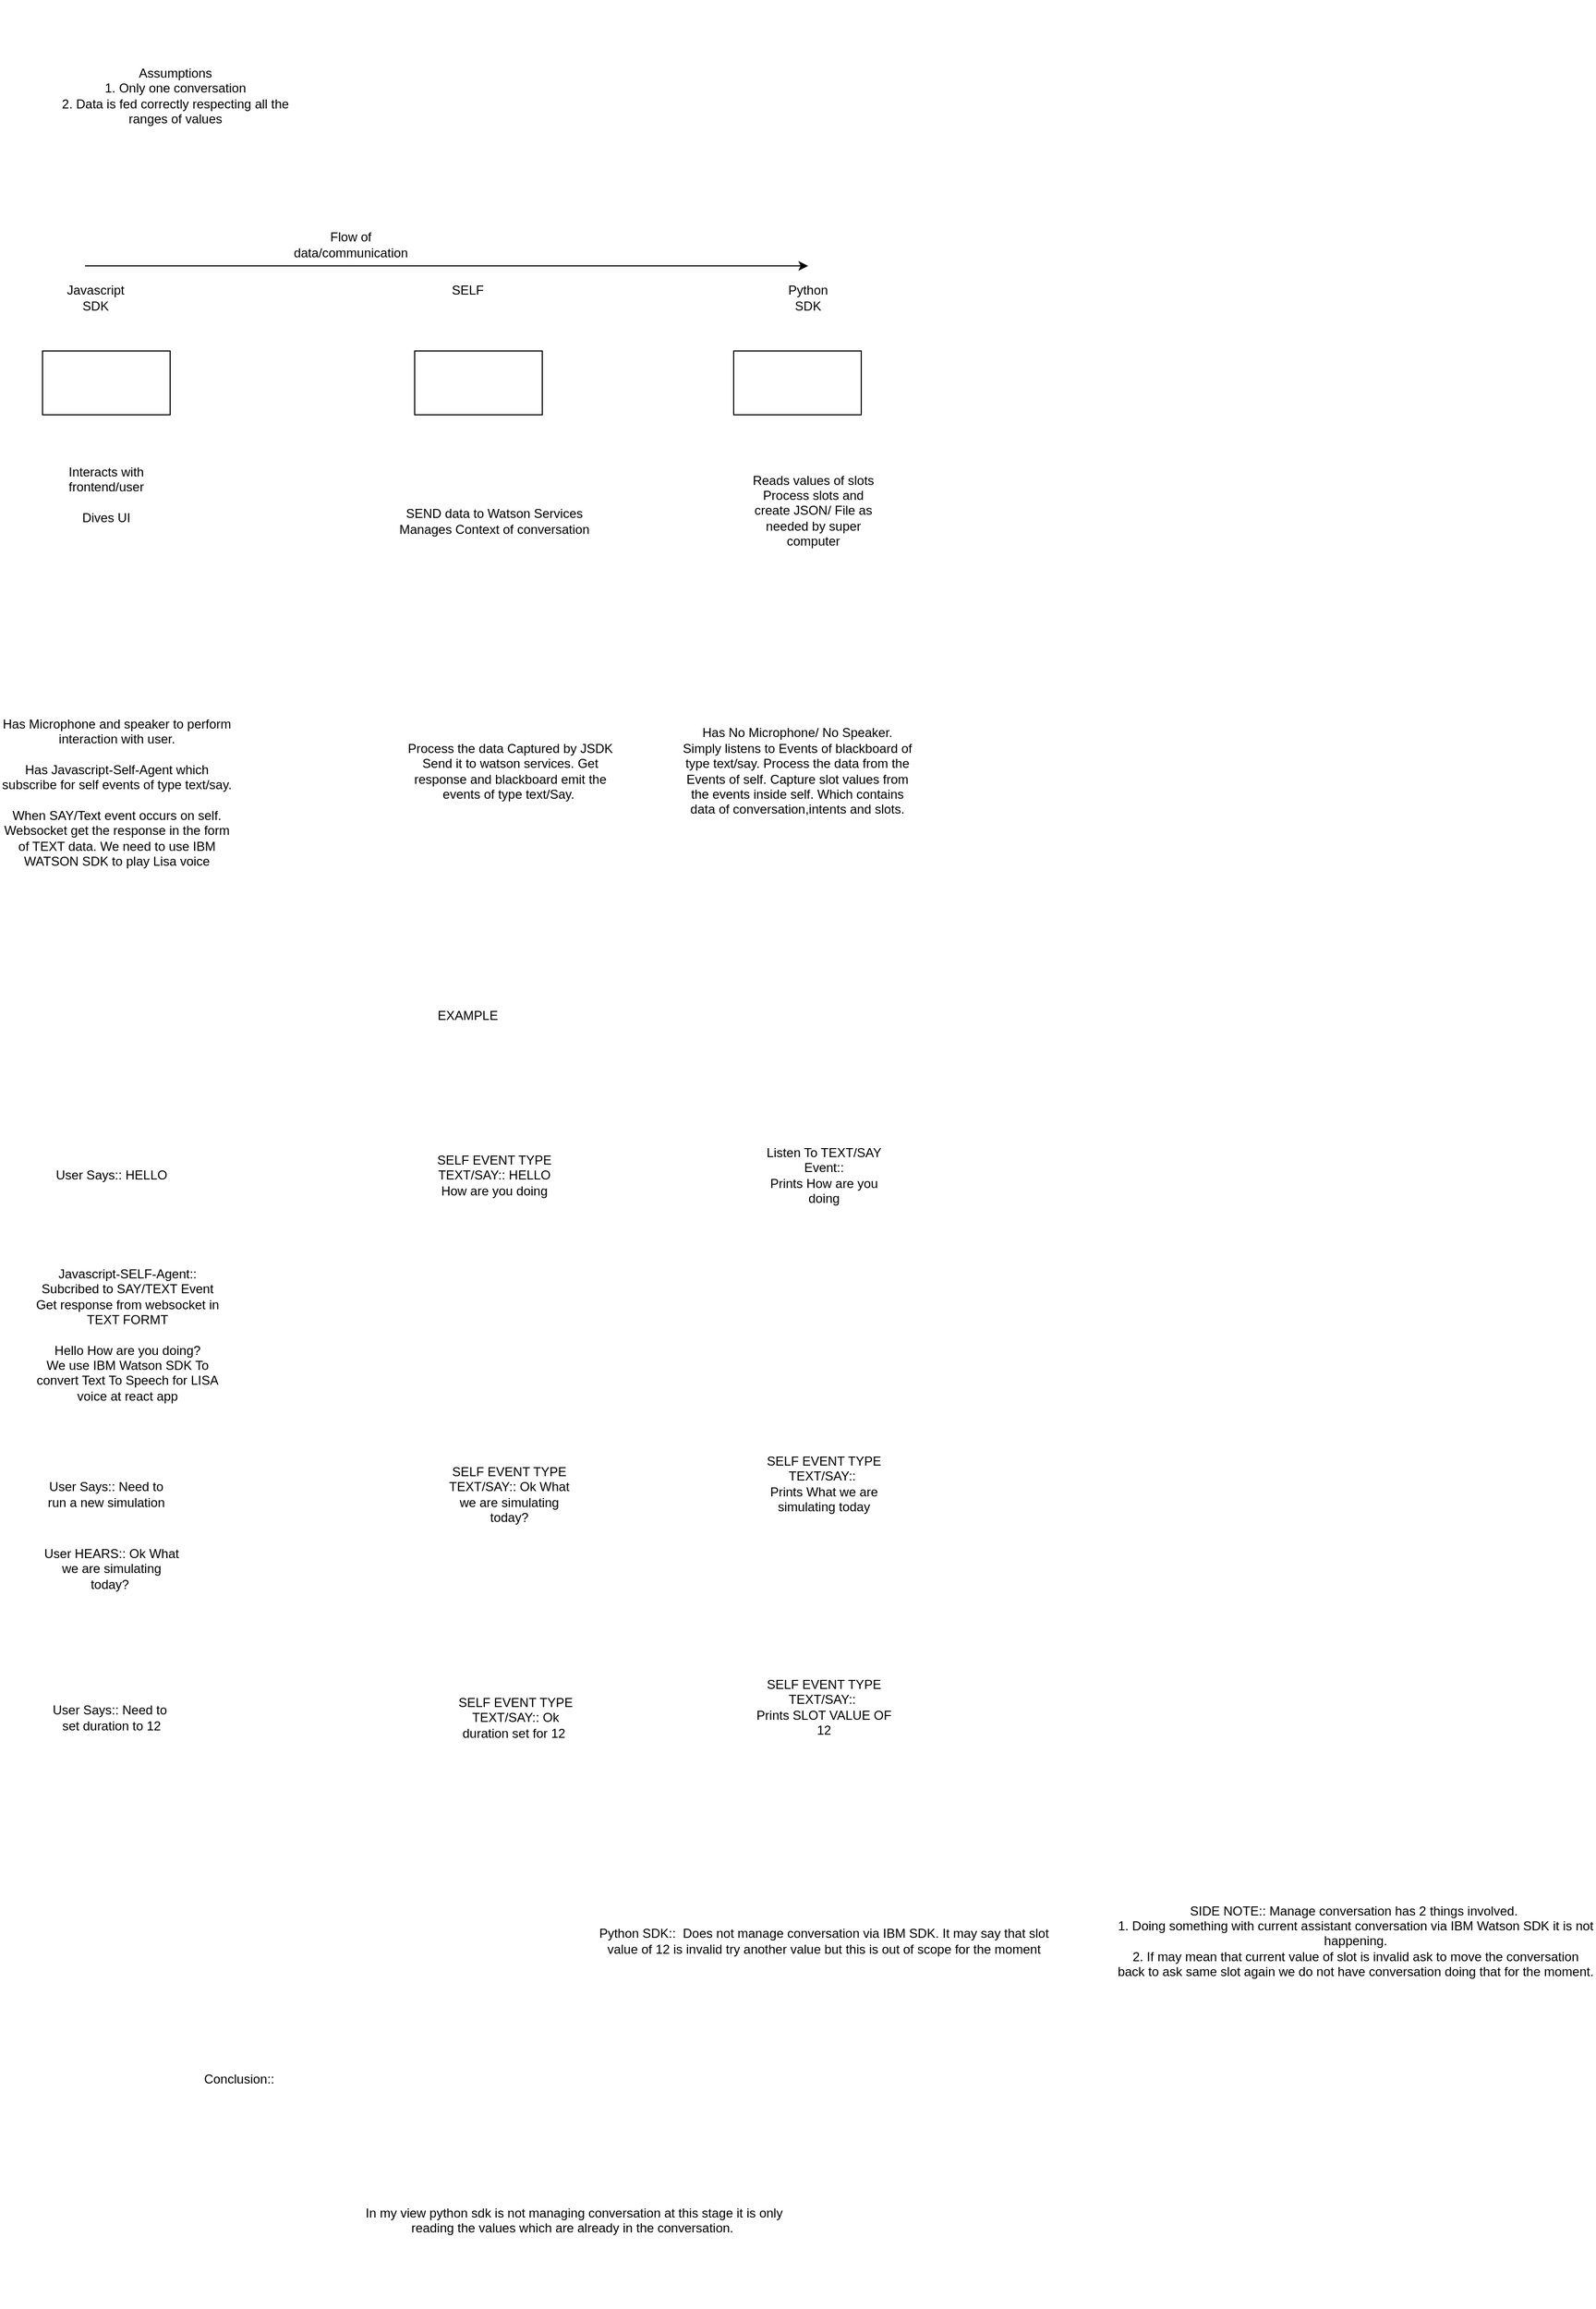 <mxfile version="14.9.9" type="github"><diagram id="wUZg6xOpP4Z15cRFM5Rw" name="Page-1"><mxGraphModel dx="1350" dy="774" grid="1" gridSize="10" guides="1" tooltips="1" connect="1" arrows="1" fold="1" page="1" pageScale="1" pageWidth="827" pageHeight="1169" math="0" shadow="0"><root><mxCell id="0"/><mxCell id="1" parent="0"/><mxCell id="iclUTBlhyr5T4hjlKThR-1" value="" style="rounded=0;whiteSpace=wrap;html=1;" vertex="1" parent="1"><mxGeometry x="40" y="360" width="120" height="60" as="geometry"/></mxCell><mxCell id="iclUTBlhyr5T4hjlKThR-2" value="" style="rounded=0;whiteSpace=wrap;html=1;" vertex="1" parent="1"><mxGeometry x="390" y="360" width="120" height="60" as="geometry"/></mxCell><mxCell id="iclUTBlhyr5T4hjlKThR-3" value="" style="rounded=0;whiteSpace=wrap;html=1;" vertex="1" parent="1"><mxGeometry x="690" y="360" width="120" height="60" as="geometry"/></mxCell><mxCell id="iclUTBlhyr5T4hjlKThR-4" value="SELF&lt;br&gt;&lt;span style=&quot;color: rgba(0 , 0 , 0 , 0) ; font-family: monospace ; font-size: 0px&quot;&gt;%3CmxGraphModel%3E%3Croot%3E%3CmxCell%20id%3D%220%22%2F%3E%3CmxCell%20id%3D%221%22%20parent%3D%220%22%2F%3E%3CmxCell%20id%3D%222%22%20value%3D%22%22%20style%3D%22rounded%3D0%3BwhiteSpace%3Dwrap%3Bhtml%3D1%3B%22%20vertex%3D%221%22%20parent%3D%221%22%3E%3CmxGeometry%20x%3D%22330%22%20y%3D%22360%22%20width%3D%22120%22%20height%3D%2260%22%20as%3D%22geometry%22%2F%3E%3C%2FmxCell%3E%3C%2Froot%3E%3C%2FmxGraphModel%3E&lt;/span&gt;" style="text;html=1;strokeColor=none;fillColor=none;align=center;verticalAlign=middle;whiteSpace=wrap;rounded=0;" vertex="1" parent="1"><mxGeometry x="420" y="300" width="40" height="20" as="geometry"/></mxCell><mxCell id="iclUTBlhyr5T4hjlKThR-5" value="Javascript SDK&lt;br&gt;" style="text;html=1;strokeColor=none;fillColor=none;align=center;verticalAlign=middle;whiteSpace=wrap;rounded=0;" vertex="1" parent="1"><mxGeometry x="70" y="300" width="40" height="20" as="geometry"/></mxCell><mxCell id="iclUTBlhyr5T4hjlKThR-6" value="Python SDK" style="text;html=1;strokeColor=none;fillColor=none;align=center;verticalAlign=middle;whiteSpace=wrap;rounded=0;" vertex="1" parent="1"><mxGeometry x="740" y="300" width="40" height="20" as="geometry"/></mxCell><mxCell id="iclUTBlhyr5T4hjlKThR-14" value="" style="endArrow=classic;html=1;" edge="1" parent="1"><mxGeometry width="50" height="50" relative="1" as="geometry"><mxPoint x="80" y="280" as="sourcePoint"/><mxPoint x="760" y="280" as="targetPoint"/></mxGeometry></mxCell><mxCell id="iclUTBlhyr5T4hjlKThR-15" value="Flow of data/communication&lt;br&gt;" style="text;html=1;strokeColor=none;fillColor=none;align=center;verticalAlign=middle;whiteSpace=wrap;rounded=0;" vertex="1" parent="1"><mxGeometry x="310" y="250" width="40" height="20" as="geometry"/></mxCell><mxCell id="iclUTBlhyr5T4hjlKThR-16" value="Assumptions&lt;br&gt;1. Only one conversation&lt;br&gt;2. Data is fed correctly respecting all the ranges of values&lt;br&gt;" style="text;html=1;strokeColor=none;fillColor=none;align=center;verticalAlign=middle;whiteSpace=wrap;rounded=0;" vertex="1" parent="1"><mxGeometry x="40" y="30" width="250" height="180" as="geometry"/></mxCell><mxCell id="iclUTBlhyr5T4hjlKThR-17" value="Reads values of slots&lt;br&gt;Process slots and create JSON/ File as needed by super computer" style="text;html=1;strokeColor=none;fillColor=none;align=center;verticalAlign=middle;whiteSpace=wrap;rounded=0;" vertex="1" parent="1"><mxGeometry x="700" y="470" width="130" height="80" as="geometry"/></mxCell><mxCell id="iclUTBlhyr5T4hjlKThR-18" value="SEND data to Watson Services&lt;br&gt;Manages Context of conversation&lt;br&gt;" style="text;html=1;strokeColor=none;fillColor=none;align=center;verticalAlign=middle;whiteSpace=wrap;rounded=0;" vertex="1" parent="1"><mxGeometry x="370" y="460" width="190" height="120" as="geometry"/></mxCell><mxCell id="iclUTBlhyr5T4hjlKThR-19" value="Interacts with frontend/user&lt;br&gt;&lt;br&gt;Dives UI" style="text;html=1;strokeColor=none;fillColor=none;align=center;verticalAlign=middle;whiteSpace=wrap;rounded=0;" vertex="1" parent="1"><mxGeometry x="40" y="460" width="120" height="70" as="geometry"/></mxCell><mxCell id="iclUTBlhyr5T4hjlKThR-21" value="Has Microphone and speaker to perform interaction with user.&lt;br&gt;&lt;br&gt;Has Javascript-Self-Agent which subscribe for self events of type text/say.&lt;br&gt;&lt;br&gt;When SAY/Text event occurs on self. Websocket get the response in the form of TEXT data. We need to use IBM WATSON SDK to play Lisa voice" style="text;html=1;strokeColor=none;fillColor=none;align=center;verticalAlign=middle;whiteSpace=wrap;rounded=0;" vertex="1" parent="1"><mxGeometry y="580" width="220" height="390" as="geometry"/></mxCell><mxCell id="iclUTBlhyr5T4hjlKThR-23" value="Process the data Captured by JSDK&lt;br&gt;Send it to watson services. Get response and blackboard emit the events of type text/Say.&amp;nbsp;" style="text;html=1;strokeColor=none;fillColor=none;align=center;verticalAlign=middle;whiteSpace=wrap;rounded=0;" vertex="1" parent="1"><mxGeometry x="370" y="560" width="220" height="390" as="geometry"/></mxCell><mxCell id="iclUTBlhyr5T4hjlKThR-24" value="Has No Microphone/ No Speaker. Simply listens to Events of blackboard of type text/say. Process the data from the Events of self. Capture slot values from the events inside self. Which contains data of conversation,intents and slots." style="text;html=1;strokeColor=none;fillColor=none;align=center;verticalAlign=middle;whiteSpace=wrap;rounded=0;" vertex="1" parent="1"><mxGeometry x="640" y="560" width="220" height="390" as="geometry"/></mxCell><mxCell id="iclUTBlhyr5T4hjlKThR-26" value="EXAMPLE" style="text;html=1;strokeColor=none;fillColor=none;align=center;verticalAlign=middle;whiteSpace=wrap;rounded=0;" vertex="1" parent="1"><mxGeometry y="970" width="880" height="30" as="geometry"/></mxCell><mxCell id="iclUTBlhyr5T4hjlKThR-27" value="User Says:: HELLO" style="text;html=1;strokeColor=none;fillColor=none;align=center;verticalAlign=middle;whiteSpace=wrap;rounded=0;" vertex="1" parent="1"><mxGeometry x="40" y="1110" width="130" height="50" as="geometry"/></mxCell><mxCell id="iclUTBlhyr5T4hjlKThR-28" value="SELF EVENT TYPE TEXT/SAY:: HELLO How are you doing" style="text;html=1;strokeColor=none;fillColor=none;align=center;verticalAlign=middle;whiteSpace=wrap;rounded=0;" vertex="1" parent="1"><mxGeometry x="400" y="1110" width="130" height="50" as="geometry"/></mxCell><mxCell id="iclUTBlhyr5T4hjlKThR-29" value="Listen To TEXT/SAY Event::&lt;br&gt;Prints How are you doing" style="text;html=1;strokeColor=none;fillColor=none;align=center;verticalAlign=middle;whiteSpace=wrap;rounded=0;" vertex="1" parent="1"><mxGeometry x="710" y="1110" width="130" height="50" as="geometry"/></mxCell><mxCell id="iclUTBlhyr5T4hjlKThR-30" value="Javascript-SELF-Agent:: Subcribed to SAY/TEXT Event Get response from websocket in TEXT FORMT&lt;br&gt;&lt;br&gt;Hello How are you doing?&lt;br&gt;We use IBM Watson SDK To convert Text To Speech for LISA voice at react app" style="text;html=1;strokeColor=none;fillColor=none;align=center;verticalAlign=middle;whiteSpace=wrap;rounded=0;" vertex="1" parent="1"><mxGeometry x="30" y="1190" width="180" height="190" as="geometry"/></mxCell><mxCell id="iclUTBlhyr5T4hjlKThR-33" value="User Says:: Need to run a new simulation" style="text;html=1;strokeColor=none;fillColor=none;align=center;verticalAlign=middle;whiteSpace=wrap;rounded=0;" vertex="1" parent="1"><mxGeometry x="35" y="1410" width="130" height="50" as="geometry"/></mxCell><mxCell id="iclUTBlhyr5T4hjlKThR-34" value="SELF EVENT TYPE TEXT/SAY:: Ok What we are simulating today?" style="text;html=1;strokeColor=none;fillColor=none;align=center;verticalAlign=middle;whiteSpace=wrap;rounded=0;" vertex="1" parent="1"><mxGeometry x="414" y="1410" width="130" height="50" as="geometry"/></mxCell><mxCell id="iclUTBlhyr5T4hjlKThR-35" value="SELF EVENT TYPE TEXT/SAY::&amp;nbsp;&lt;br&gt;Prints What we are simulating today" style="text;html=1;strokeColor=none;fillColor=none;align=center;verticalAlign=middle;whiteSpace=wrap;rounded=0;" vertex="1" parent="1"><mxGeometry x="710" y="1400" width="130" height="50" as="geometry"/></mxCell><mxCell id="iclUTBlhyr5T4hjlKThR-36" value="User Says:: Need to&amp;nbsp; set duration to 12" style="text;html=1;strokeColor=none;fillColor=none;align=center;verticalAlign=middle;whiteSpace=wrap;rounded=0;" vertex="1" parent="1"><mxGeometry x="40" y="1620" width="130" height="50" as="geometry"/></mxCell><mxCell id="iclUTBlhyr5T4hjlKThR-37" value="User HEARS:: Ok What we are simulating today?&amp;nbsp;" style="text;html=1;strokeColor=none;fillColor=none;align=center;verticalAlign=middle;whiteSpace=wrap;rounded=0;" vertex="1" parent="1"><mxGeometry x="40" y="1480" width="130" height="50" as="geometry"/></mxCell><mxCell id="iclUTBlhyr5T4hjlKThR-39" value="SELF EVENT TYPE TEXT/SAY:: Ok duration set for 12&amp;nbsp;&lt;span style=&quot;color: rgba(0 , 0 , 0 , 0) ; font-family: monospace ; font-size: 0px&quot;&gt;%3CmxGraphModel%3E%3Croot%3E%3CmxCell%20id%3D%220%22%2F%3E%3CmxCell%20id%3D%221%22%20parent%3D%220%22%2F%3E%3CmxCell%20id%3D%222%22%20value%3D%22SELF%20EVENT%20TYPE%20TEXT%2FSAY%3A%3A%20Ok%20What%20we%20are%20simulating%20today%3F%22%20style%3D%22text%3Bhtml%3D1%3BstrokeColor%3Dnone%3BfillColor%3Dnone%3Balign%3Dcenter%3BverticalAlign%3Dmiddle%3BwhiteSpace%3Dwrap%3Brounded%3D0%3B%22%20vertex%3D%221%22%20parent%3D%221%22%3E%3CmxGeometry%20x%3D%22414%22%20y%3D%221410%22%20width%3D%22130%22%20height%3D%2250%22%20as%3D%22geometry%22%2F%3E%3C%2FmxCell%3E%3C%2Froot%3E%3C%2FmxGraphModel%3E&lt;/span&gt;" style="text;html=1;strokeColor=none;fillColor=none;align=center;verticalAlign=middle;whiteSpace=wrap;rounded=0;" vertex="1" parent="1"><mxGeometry x="420" y="1620" width="130" height="50" as="geometry"/></mxCell><mxCell id="iclUTBlhyr5T4hjlKThR-40" value="SELF EVENT TYPE TEXT/SAY::&amp;nbsp;&lt;br&gt;Prints SLOT VALUE OF 12" style="text;html=1;strokeColor=none;fillColor=none;align=center;verticalAlign=middle;whiteSpace=wrap;rounded=0;" vertex="1" parent="1"><mxGeometry x="710" y="1610" width="130" height="50" as="geometry"/></mxCell><mxCell id="iclUTBlhyr5T4hjlKThR-41" value="Python SDK::&amp;nbsp; Does not manage conversation via IBM SDK. It may say that slot value of 12 is invalid try another value but this is out of scope for the moment" style="text;html=1;strokeColor=none;fillColor=none;align=center;verticalAlign=middle;whiteSpace=wrap;rounded=0;" vertex="1" parent="1"><mxGeometry x="550" y="1810" width="450" height="90" as="geometry"/></mxCell><mxCell id="iclUTBlhyr5T4hjlKThR-42" value="SIDE NOTE:: Manage conversation has 2 things involved.&amp;nbsp;&lt;br&gt;1. Doing something with current assistant conversation via IBM Watson SDK it is not happening.&lt;br&gt;2. If may mean that current value of slot is invalid ask to move the conversation back to ask same slot again we do not have conversation doing that for the moment." style="text;html=1;strokeColor=none;fillColor=none;align=center;verticalAlign=middle;whiteSpace=wrap;rounded=0;" vertex="1" parent="1"><mxGeometry x="1050" y="1810" width="450" height="90" as="geometry"/></mxCell><mxCell id="iclUTBlhyr5T4hjlKThR-44" value="Conclusion::" style="text;html=1;strokeColor=none;fillColor=none;align=center;verticalAlign=middle;whiteSpace=wrap;rounded=0;" vertex="1" parent="1"><mxGeometry y="1940" width="450" height="90" as="geometry"/></mxCell><mxCell id="iclUTBlhyr5T4hjlKThR-45" value="In my view python sdk is not managing conversation at this stage it is only reading the values which are already in the conversation.&amp;nbsp;&lt;br&gt;&lt;br&gt;" style="text;html=1;strokeColor=none;fillColor=none;align=center;verticalAlign=middle;whiteSpace=wrap;rounded=0;" vertex="1" parent="1"><mxGeometry x="330" y="2050" width="420" height="150" as="geometry"/></mxCell></root></mxGraphModel></diagram></mxfile>